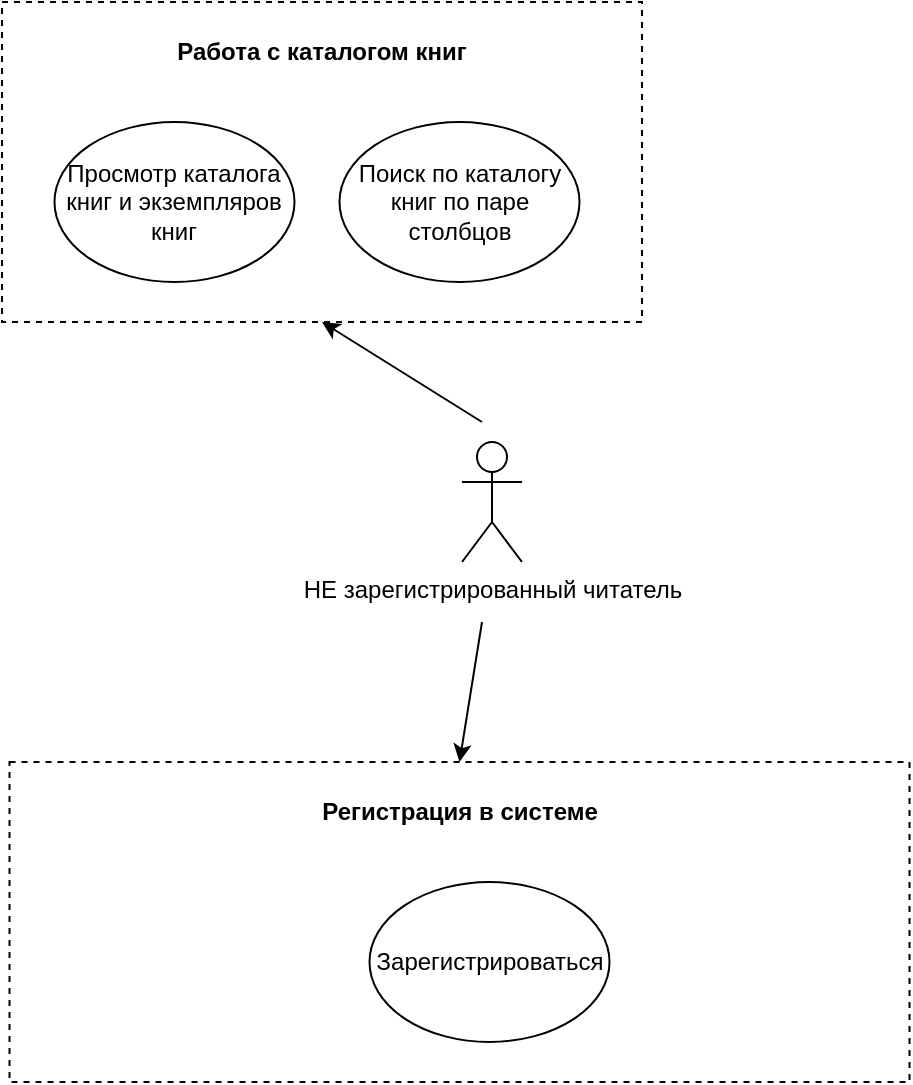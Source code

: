<mxGraphModel dx="1050" dy="530" grid="1" gridSize="10" guides="1" tooltips="1" connect="1" arrows="1" fold="1" page="1" pageScale="1" pageWidth="2336" pageHeight="1654" math="0" shadow="0">
  <root>
    <mxCell id="0" />
    <mxCell id="1" parent="0" />
    <mxCell id="U7CLlOOGwDEL3iCLRZDy-5" value="НЕ зарегистрированный читатель" style="shape=umlActor;verticalLabelPosition=bottom;verticalAlign=top;html=1;outlineConnect=0;" parent="1" vertex="1">
      <mxGeometry x="690" y="400" width="30" height="60" as="geometry" />
    </mxCell>
    <mxCell id="U7CLlOOGwDEL3iCLRZDy-8" value="" style="rounded=0;whiteSpace=wrap;html=1;dashed=1;" parent="1" vertex="1">
      <mxGeometry x="460" y="180" width="320" height="160" as="geometry" />
    </mxCell>
    <mxCell id="U7CLlOOGwDEL3iCLRZDy-10" value="Просмотр каталога книг и экземпляров книг" style="ellipse;whiteSpace=wrap;html=1;" parent="1" vertex="1">
      <mxGeometry x="486.25" y="240" width="120" height="80" as="geometry" />
    </mxCell>
    <mxCell id="U7CLlOOGwDEL3iCLRZDy-11" value="Поиск по каталогу книг по паре столбцов" style="ellipse;whiteSpace=wrap;html=1;" parent="1" vertex="1">
      <mxGeometry x="628.75" y="240" width="120" height="80" as="geometry" />
    </mxCell>
    <mxCell id="U7CLlOOGwDEL3iCLRZDy-14" value="Работа с каталогом книг" style="text;html=1;align=center;verticalAlign=middle;whiteSpace=wrap;rounded=0;fontStyle=1" parent="1" vertex="1">
      <mxGeometry x="501.25" y="190" width="237.5" height="30" as="geometry" />
    </mxCell>
    <mxCell id="U7CLlOOGwDEL3iCLRZDy-31" value="" style="rounded=0;whiteSpace=wrap;html=1;dashed=1;" parent="1" vertex="1">
      <mxGeometry x="463.75" y="560" width="450" height="160" as="geometry" />
    </mxCell>
    <mxCell id="U7CLlOOGwDEL3iCLRZDy-32" value="Зарегистрироваться" style="ellipse;whiteSpace=wrap;html=1;" parent="1" vertex="1">
      <mxGeometry x="643.75" y="620" width="120" height="80" as="geometry" />
    </mxCell>
    <mxCell id="U7CLlOOGwDEL3iCLRZDy-34" value="Регистрация в системе" style="text;html=1;align=center;verticalAlign=middle;whiteSpace=wrap;rounded=0;fontStyle=1" parent="1" vertex="1">
      <mxGeometry x="570" y="570" width="237.5" height="30" as="geometry" />
    </mxCell>
    <mxCell id="U7CLlOOGwDEL3iCLRZDy-43" value="" style="endArrow=classic;html=1;rounded=0;entryX=0.5;entryY=1;entryDx=0;entryDy=0;" parent="1" target="U7CLlOOGwDEL3iCLRZDy-8" edge="1">
      <mxGeometry width="50" height="50" relative="1" as="geometry">
        <mxPoint x="700" y="390" as="sourcePoint" />
        <mxPoint x="830" y="520" as="targetPoint" />
      </mxGeometry>
    </mxCell>
    <mxCell id="U7CLlOOGwDEL3iCLRZDy-44" value="" style="endArrow=classic;html=1;rounded=0;entryX=0.5;entryY=0;entryDx=0;entryDy=0;" parent="1" target="U7CLlOOGwDEL3iCLRZDy-31" edge="1">
      <mxGeometry width="50" height="50" relative="1" as="geometry">
        <mxPoint x="700" y="490" as="sourcePoint" />
        <mxPoint x="700" y="540" as="targetPoint" />
      </mxGeometry>
    </mxCell>
  </root>
</mxGraphModel>
